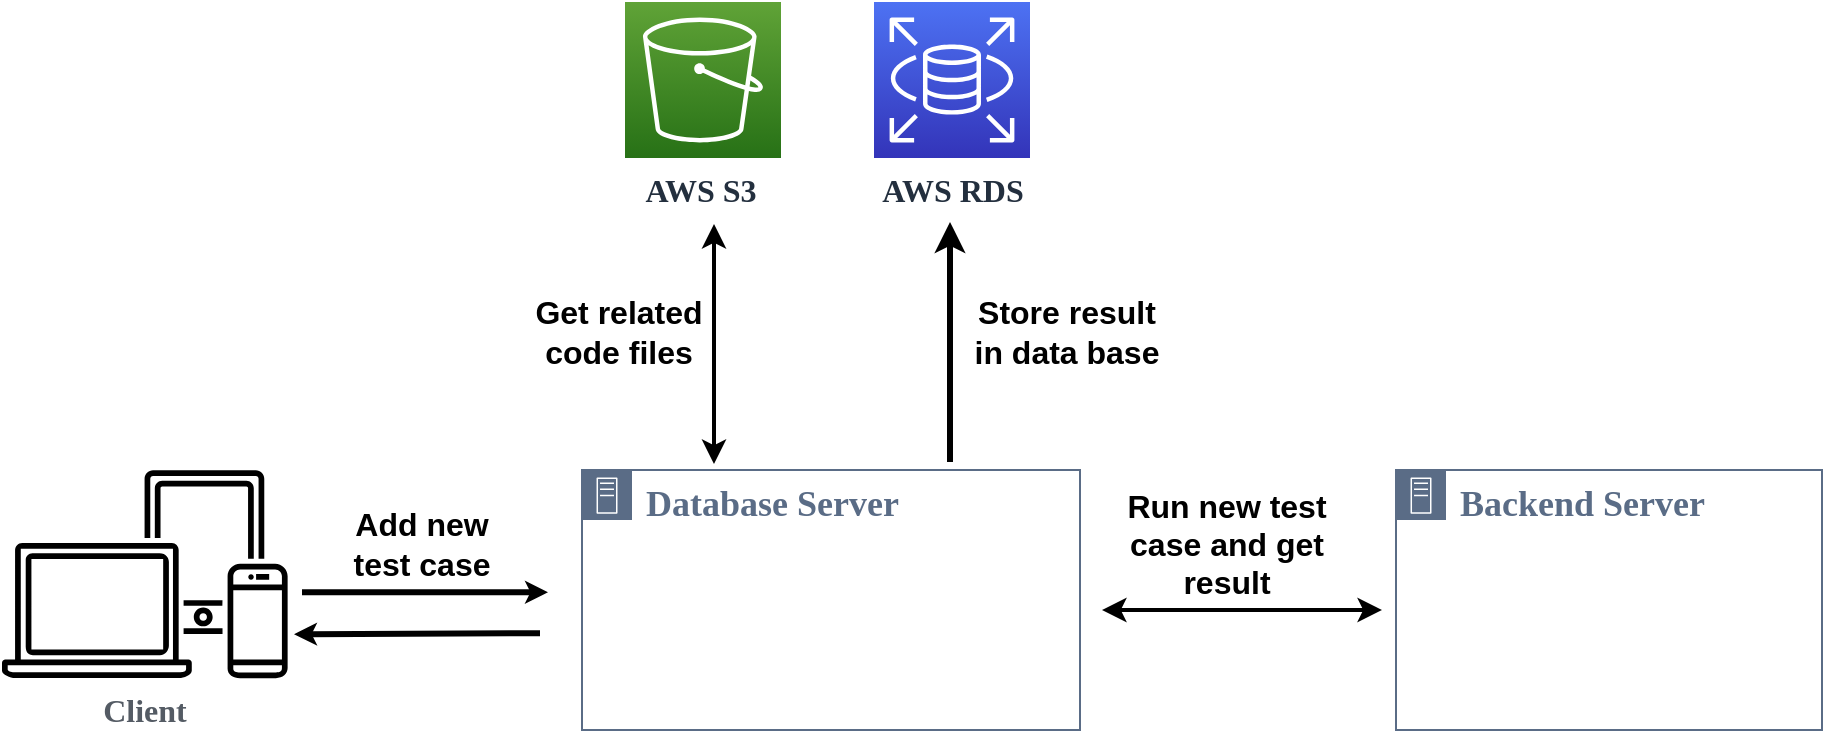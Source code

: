 <mxfile version="21.7.5" type="device">
  <diagram name="Page-1" id="-7S1477U917OM9wDNene">
    <mxGraphModel dx="1016" dy="598" grid="1" gridSize="10" guides="1" tooltips="1" connect="1" arrows="1" fold="1" page="1" pageScale="1" pageWidth="850" pageHeight="1100" math="0" shadow="0">
      <root>
        <mxCell id="0" />
        <mxCell id="1" parent="0" />
        <mxCell id="EpjUqyQN_lvLNYkFimx2-3" value="&lt;font style=&quot;font-size: 16px&quot; face=&quot;Comic Sans MS&quot;&gt;&lt;b&gt;Client&lt;/b&gt;&lt;/font&gt;" style="outlineConnect=0;gradientColor=none;fontColor=#545B64;strokeColor=#000000;fillColor=#000000;dashed=0;verticalLabelPosition=bottom;verticalAlign=top;align=center;html=1;fontSize=12;fontStyle=0;aspect=fixed;shape=mxgraph.aws4.illustration_devices;pointerEvents=1" vertex="1" parent="1">
          <mxGeometry x="20" y="480" width="142.81" height="104.25" as="geometry" />
        </mxCell>
        <mxCell id="EpjUqyQN_lvLNYkFimx2-4" value="&lt;font face=&quot;Comic Sans MS&quot;&gt;&lt;span style=&quot;font-size: 18px&quot;&gt;&lt;b&gt;Backend Server&lt;/b&gt;&lt;/span&gt;&lt;/font&gt;" style="points=[[0,0],[0.25,0],[0.5,0],[0.75,0],[1,0],[1,0.25],[1,0.5],[1,0.75],[1,1],[0.75,1],[0.5,1],[0.25,1],[0,1],[0,0.75],[0,0.5],[0,0.25]];outlineConnect=0;gradientColor=none;html=1;whiteSpace=wrap;fontSize=16;fontStyle=0;shape=mxgraph.aws4.group;grIcon=mxgraph.aws4.group_on_premise;strokeColor=#5A6C86;fillColor=none;verticalAlign=top;align=left;spacingLeft=30;fontColor=#5A6C86;dashed=0;" vertex="1" parent="1">
          <mxGeometry x="717" y="480.01" width="213" height="130" as="geometry" />
        </mxCell>
        <mxCell id="EpjUqyQN_lvLNYkFimx2-5" value="" style="shape=image;verticalLabelPosition=bottom;labelBackgroundColor=#ffffff;verticalAlign=top;aspect=fixed;imageAspect=0;image=https://scontent.xx.fbcdn.net/v/t1.158-9/414552947_3537366129926156_9164756170146976906_n.png?stp=dst-png_s320x320&amp;_nc_cat=100&amp;ccb=1-7&amp;_nc_sid=510075&amp;_nc_ohc=Rm-WSkYMiGsAX_2zQhL&amp;_nc_ad=z-m&amp;_nc_cid=0&amp;_nc_ht=scontent.xx&amp;oh=03_AdQcIUsneFpowLa6Mb3akei_8pwu6LRyO5syDup75aF-GQ&amp;oe=65C3C155;" vertex="1" parent="1">
          <mxGeometry x="747.21" y="512.25" width="152.58" height="97.76" as="geometry" />
        </mxCell>
        <mxCell id="EpjUqyQN_lvLNYkFimx2-7" value="" style="endArrow=classic;html=1;rounded=0;strokeWidth=3;endSize=2;" edge="1" parent="1">
          <mxGeometry width="50" height="50" relative="1" as="geometry">
            <mxPoint x="170" y="541.12" as="sourcePoint" />
            <mxPoint x="293" y="541.12" as="targetPoint" />
          </mxGeometry>
        </mxCell>
        <mxCell id="EpjUqyQN_lvLNYkFimx2-8" value="" style="endArrow=classic;html=1;rounded=0;exitX=0;exitY=0.75;exitDx=0;exitDy=0;strokeWidth=3;endSize=2;" edge="1" parent="1">
          <mxGeometry width="50" height="50" relative="1" as="geometry">
            <mxPoint x="289" y="561.62" as="sourcePoint" />
            <mxPoint x="166" y="562.12" as="targetPoint" />
          </mxGeometry>
        </mxCell>
        <mxCell id="EpjUqyQN_lvLNYkFimx2-9" value="&lt;span style=&quot;font-size: 16px;&quot;&gt;&lt;b&gt;Add new test case&lt;/b&gt;&lt;/span&gt;" style="text;html=1;strokeColor=none;fillColor=none;align=center;verticalAlign=middle;whiteSpace=wrap;rounded=0;" vertex="1" parent="1">
          <mxGeometry x="186" y="502.36" width="88" height="30" as="geometry" />
        </mxCell>
        <mxCell id="EpjUqyQN_lvLNYkFimx2-21" value="&lt;font face=&quot;Comic Sans MS&quot;&gt;&lt;span style=&quot;font-size: 18px&quot;&gt;&lt;b&gt;Database Server&lt;/b&gt;&lt;/span&gt;&lt;/font&gt;" style="points=[[0,0],[0.25,0],[0.5,0],[0.75,0],[1,0],[1,0.25],[1,0.5],[1,0.75],[1,1],[0.75,1],[0.5,1],[0.25,1],[0,1],[0,0.75],[0,0.5],[0,0.25]];outlineConnect=0;gradientColor=none;html=1;whiteSpace=wrap;fontSize=16;fontStyle=0;shape=mxgraph.aws4.group;grIcon=mxgraph.aws4.group_on_premise;strokeColor=#5A6C86;fillColor=none;verticalAlign=top;align=left;spacingLeft=30;fontColor=#5A6C86;dashed=0;" vertex="1" parent="1">
          <mxGeometry x="310" y="480" width="249" height="130" as="geometry" />
        </mxCell>
        <mxCell id="EpjUqyQN_lvLNYkFimx2-22" value="" style="shape=image;verticalLabelPosition=bottom;labelBackgroundColor=#ffffff;verticalAlign=top;aspect=fixed;imageAspect=0;image=https://scontent.xx.fbcdn.net/v/t1.158-9/414552947_3537366129926156_9164756170146976906_n.png?stp=dst-png_s320x320&amp;_nc_cat=100&amp;ccb=1-7&amp;_nc_sid=510075&amp;_nc_ohc=Rm-WSkYMiGsAX_2zQhL&amp;_nc_ad=z-m&amp;_nc_cid=0&amp;_nc_ht=scontent.xx&amp;oh=03_AdQcIUsneFpowLa6Mb3akei_8pwu6LRyO5syDup75aF-GQ&amp;oe=65C3C155;" vertex="1" parent="1">
          <mxGeometry x="358.21" y="512.24" width="152.58" height="97.76" as="geometry" />
        </mxCell>
        <mxCell id="EpjUqyQN_lvLNYkFimx2-23" value="" style="endArrow=classic;html=1;rounded=0;strokeWidth=4;strokeColor=none;" edge="1" parent="1">
          <mxGeometry width="50" height="50" relative="1" as="geometry">
            <mxPoint x="290" y="486" as="sourcePoint" />
            <mxPoint x="290" y="386" as="targetPoint" />
          </mxGeometry>
        </mxCell>
        <mxCell id="EpjUqyQN_lvLNYkFimx2-25" value="&lt;b style=&quot;font-family: &amp;quot;comic sans ms&amp;quot; ; font-size: 16px&quot;&gt;AWS S3&amp;nbsp;&lt;/b&gt;" style="points=[[0,0,0],[0.25,0,0],[0.5,0,0],[0.75,0,0],[1,0,0],[0,1,0],[0.25,1,0],[0.5,1,0],[0.75,1,0],[1,1,0],[0,0.25,0],[0,0.5,0],[0,0.75,0],[1,0.25,0],[1,0.5,0],[1,0.75,0]];outlineConnect=0;fontColor=#232F3E;gradientColor=#60A337;gradientDirection=north;fillColor=#277116;strokeColor=#ffffff;dashed=0;verticalLabelPosition=bottom;verticalAlign=top;align=center;html=1;fontSize=12;fontStyle=0;aspect=fixed;shape=mxgraph.aws4.resourceIcon;resIcon=mxgraph.aws4.s3;" vertex="1" parent="1">
          <mxGeometry x="331.5" y="246" width="78" height="78" as="geometry" />
        </mxCell>
        <mxCell id="EpjUqyQN_lvLNYkFimx2-26" value="&lt;font face=&quot;Comic Sans MS&quot; style=&quot;font-size: 16px&quot;&gt;&lt;b&gt;AWS RDS&lt;/b&gt;&lt;/font&gt;" style="points=[[0,0,0],[0.25,0,0],[0.5,0,0],[0.75,0,0],[1,0,0],[0,1,0],[0.25,1,0],[0.5,1,0],[0.75,1,0],[1,1,0],[0,0.25,0],[0,0.5,0],[0,0.75,0],[1,0.25,0],[1,0.5,0],[1,0.75,0]];outlineConnect=0;fontColor=#232F3E;gradientColor=#4D72F3;gradientDirection=north;fillColor=#3334B9;strokeColor=#ffffff;dashed=0;verticalLabelPosition=bottom;verticalAlign=top;align=center;html=1;fontSize=12;fontStyle=0;aspect=fixed;shape=mxgraph.aws4.resourceIcon;resIcon=mxgraph.aws4.rds;" vertex="1" parent="1">
          <mxGeometry x="456" y="246" width="78" height="78" as="geometry" />
        </mxCell>
        <mxCell id="EpjUqyQN_lvLNYkFimx2-28" value="" style="endArrow=classic;startArrow=classic;html=1;rounded=0;strokeWidth=2;" edge="1" parent="1">
          <mxGeometry width="50" height="50" relative="1" as="geometry">
            <mxPoint x="376" y="477" as="sourcePoint" />
            <mxPoint x="376" y="357" as="targetPoint" />
          </mxGeometry>
        </mxCell>
        <mxCell id="EpjUqyQN_lvLNYkFimx2-29" value="&lt;b style=&quot;&quot;&gt;&lt;font style=&quot;font-size: 16px;&quot;&gt;Get related code files&lt;/font&gt;&lt;/b&gt;" style="text;html=1;strokeColor=none;fillColor=none;align=center;verticalAlign=middle;whiteSpace=wrap;rounded=0;" vertex="1" parent="1">
          <mxGeometry x="276" y="396" width="105" height="30" as="geometry" />
        </mxCell>
        <mxCell id="EpjUqyQN_lvLNYkFimx2-30" value="" style="endArrow=classic;startArrow=classic;html=1;rounded=0;strokeWidth=2;" edge="1" parent="1">
          <mxGeometry width="50" height="50" relative="1" as="geometry">
            <mxPoint x="570" y="550" as="sourcePoint" />
            <mxPoint x="710" y="550" as="targetPoint" />
          </mxGeometry>
        </mxCell>
        <mxCell id="EpjUqyQN_lvLNYkFimx2-31" value="&lt;b style=&quot;&quot;&gt;&lt;font style=&quot;font-size: 16px;&quot;&gt;Run new test case and get result&lt;/font&gt;&lt;/b&gt;" style="text;html=1;strokeColor=none;fillColor=none;align=center;verticalAlign=middle;whiteSpace=wrap;rounded=0;" vertex="1" parent="1">
          <mxGeometry x="580" y="502.36" width="105" height="30" as="geometry" />
        </mxCell>
        <mxCell id="EpjUqyQN_lvLNYkFimx2-34" value="" style="endArrow=classic;html=1;rounded=0;strokeWidth=3;" edge="1" parent="1">
          <mxGeometry width="50" height="50" relative="1" as="geometry">
            <mxPoint x="494" y="476" as="sourcePoint" />
            <mxPoint x="494" y="356" as="targetPoint" />
          </mxGeometry>
        </mxCell>
        <mxCell id="EpjUqyQN_lvLNYkFimx2-35" value="&lt;b style=&quot;&quot;&gt;&lt;font style=&quot;font-size: 16px;&quot;&gt;Store result in data base&lt;/font&gt;&lt;/b&gt;" style="text;html=1;strokeColor=none;fillColor=none;align=center;verticalAlign=middle;whiteSpace=wrap;rounded=0;" vertex="1" parent="1">
          <mxGeometry x="500" y="396" width="105" height="30" as="geometry" />
        </mxCell>
      </root>
    </mxGraphModel>
  </diagram>
</mxfile>
